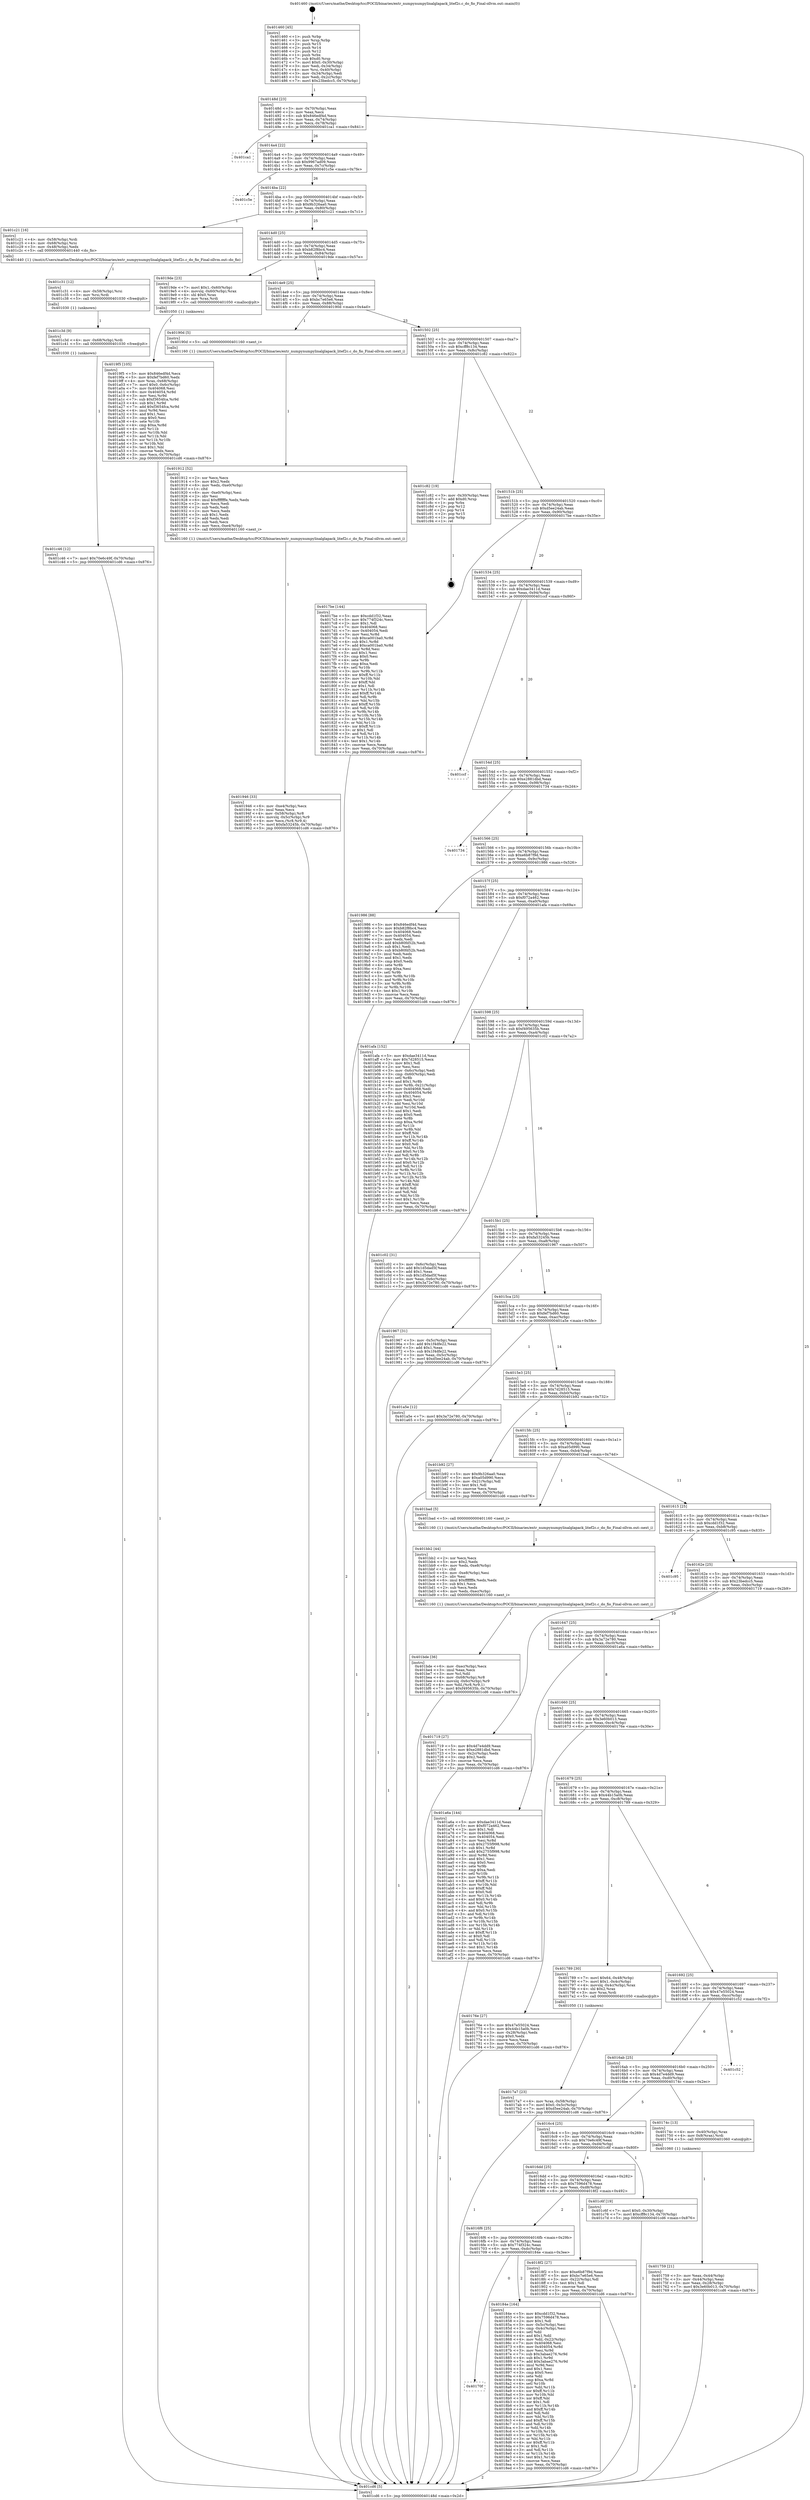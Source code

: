 digraph "0x401460" {
  label = "0x401460 (/mnt/c/Users/mathe/Desktop/tcc/POCII/binaries/extr_numpynumpylinalglapack_litef2c.c_do_fio_Final-ollvm.out::main(0))"
  labelloc = "t"
  node[shape=record]

  Entry [label="",width=0.3,height=0.3,shape=circle,fillcolor=black,style=filled]
  "0x40148d" [label="{
     0x40148d [23]\l
     | [instrs]\l
     &nbsp;&nbsp;0x40148d \<+3\>: mov -0x70(%rbp),%eax\l
     &nbsp;&nbsp;0x401490 \<+2\>: mov %eax,%ecx\l
     &nbsp;&nbsp;0x401492 \<+6\>: sub $0x846edf4d,%ecx\l
     &nbsp;&nbsp;0x401498 \<+3\>: mov %eax,-0x74(%rbp)\l
     &nbsp;&nbsp;0x40149b \<+3\>: mov %ecx,-0x78(%rbp)\l
     &nbsp;&nbsp;0x40149e \<+6\>: je 0000000000401ca1 \<main+0x841\>\l
  }"]
  "0x401ca1" [label="{
     0x401ca1\l
  }", style=dashed]
  "0x4014a4" [label="{
     0x4014a4 [22]\l
     | [instrs]\l
     &nbsp;&nbsp;0x4014a4 \<+5\>: jmp 00000000004014a9 \<main+0x49\>\l
     &nbsp;&nbsp;0x4014a9 \<+3\>: mov -0x74(%rbp),%eax\l
     &nbsp;&nbsp;0x4014ac \<+5\>: sub $0x9967ad09,%eax\l
     &nbsp;&nbsp;0x4014b1 \<+3\>: mov %eax,-0x7c(%rbp)\l
     &nbsp;&nbsp;0x4014b4 \<+6\>: je 0000000000401c5e \<main+0x7fe\>\l
  }"]
  Exit [label="",width=0.3,height=0.3,shape=circle,fillcolor=black,style=filled,peripheries=2]
  "0x401c5e" [label="{
     0x401c5e\l
  }", style=dashed]
  "0x4014ba" [label="{
     0x4014ba [22]\l
     | [instrs]\l
     &nbsp;&nbsp;0x4014ba \<+5\>: jmp 00000000004014bf \<main+0x5f\>\l
     &nbsp;&nbsp;0x4014bf \<+3\>: mov -0x74(%rbp),%eax\l
     &nbsp;&nbsp;0x4014c2 \<+5\>: sub $0x9b326aa0,%eax\l
     &nbsp;&nbsp;0x4014c7 \<+3\>: mov %eax,-0x80(%rbp)\l
     &nbsp;&nbsp;0x4014ca \<+6\>: je 0000000000401c21 \<main+0x7c1\>\l
  }"]
  "0x401c46" [label="{
     0x401c46 [12]\l
     | [instrs]\l
     &nbsp;&nbsp;0x401c46 \<+7\>: movl $0x70e6c49f,-0x70(%rbp)\l
     &nbsp;&nbsp;0x401c4d \<+5\>: jmp 0000000000401cd6 \<main+0x876\>\l
  }"]
  "0x401c21" [label="{
     0x401c21 [16]\l
     | [instrs]\l
     &nbsp;&nbsp;0x401c21 \<+4\>: mov -0x58(%rbp),%rdi\l
     &nbsp;&nbsp;0x401c25 \<+4\>: mov -0x68(%rbp),%rsi\l
     &nbsp;&nbsp;0x401c29 \<+3\>: mov -0x48(%rbp),%edx\l
     &nbsp;&nbsp;0x401c2c \<+5\>: call 0000000000401440 \<do_fio\>\l
     | [calls]\l
     &nbsp;&nbsp;0x401440 \{1\} (/mnt/c/Users/mathe/Desktop/tcc/POCII/binaries/extr_numpynumpylinalglapack_litef2c.c_do_fio_Final-ollvm.out::do_fio)\l
  }"]
  "0x4014d0" [label="{
     0x4014d0 [25]\l
     | [instrs]\l
     &nbsp;&nbsp;0x4014d0 \<+5\>: jmp 00000000004014d5 \<main+0x75\>\l
     &nbsp;&nbsp;0x4014d5 \<+3\>: mov -0x74(%rbp),%eax\l
     &nbsp;&nbsp;0x4014d8 \<+5\>: sub $0xb82f8bc4,%eax\l
     &nbsp;&nbsp;0x4014dd \<+6\>: mov %eax,-0x84(%rbp)\l
     &nbsp;&nbsp;0x4014e3 \<+6\>: je 00000000004019de \<main+0x57e\>\l
  }"]
  "0x401c3d" [label="{
     0x401c3d [9]\l
     | [instrs]\l
     &nbsp;&nbsp;0x401c3d \<+4\>: mov -0x68(%rbp),%rdi\l
     &nbsp;&nbsp;0x401c41 \<+5\>: call 0000000000401030 \<free@plt\>\l
     | [calls]\l
     &nbsp;&nbsp;0x401030 \{1\} (unknown)\l
  }"]
  "0x4019de" [label="{
     0x4019de [23]\l
     | [instrs]\l
     &nbsp;&nbsp;0x4019de \<+7\>: movl $0x1,-0x60(%rbp)\l
     &nbsp;&nbsp;0x4019e5 \<+4\>: movslq -0x60(%rbp),%rax\l
     &nbsp;&nbsp;0x4019e9 \<+4\>: shl $0x0,%rax\l
     &nbsp;&nbsp;0x4019ed \<+3\>: mov %rax,%rdi\l
     &nbsp;&nbsp;0x4019f0 \<+5\>: call 0000000000401050 \<malloc@plt\>\l
     | [calls]\l
     &nbsp;&nbsp;0x401050 \{1\} (unknown)\l
  }"]
  "0x4014e9" [label="{
     0x4014e9 [25]\l
     | [instrs]\l
     &nbsp;&nbsp;0x4014e9 \<+5\>: jmp 00000000004014ee \<main+0x8e\>\l
     &nbsp;&nbsp;0x4014ee \<+3\>: mov -0x74(%rbp),%eax\l
     &nbsp;&nbsp;0x4014f1 \<+5\>: sub $0xbc7e65e6,%eax\l
     &nbsp;&nbsp;0x4014f6 \<+6\>: mov %eax,-0x88(%rbp)\l
     &nbsp;&nbsp;0x4014fc \<+6\>: je 000000000040190d \<main+0x4ad\>\l
  }"]
  "0x401c31" [label="{
     0x401c31 [12]\l
     | [instrs]\l
     &nbsp;&nbsp;0x401c31 \<+4\>: mov -0x58(%rbp),%rsi\l
     &nbsp;&nbsp;0x401c35 \<+3\>: mov %rsi,%rdi\l
     &nbsp;&nbsp;0x401c38 \<+5\>: call 0000000000401030 \<free@plt\>\l
     | [calls]\l
     &nbsp;&nbsp;0x401030 \{1\} (unknown)\l
  }"]
  "0x40190d" [label="{
     0x40190d [5]\l
     | [instrs]\l
     &nbsp;&nbsp;0x40190d \<+5\>: call 0000000000401160 \<next_i\>\l
     | [calls]\l
     &nbsp;&nbsp;0x401160 \{1\} (/mnt/c/Users/mathe/Desktop/tcc/POCII/binaries/extr_numpynumpylinalglapack_litef2c.c_do_fio_Final-ollvm.out::next_i)\l
  }"]
  "0x401502" [label="{
     0x401502 [25]\l
     | [instrs]\l
     &nbsp;&nbsp;0x401502 \<+5\>: jmp 0000000000401507 \<main+0xa7\>\l
     &nbsp;&nbsp;0x401507 \<+3\>: mov -0x74(%rbp),%eax\l
     &nbsp;&nbsp;0x40150a \<+5\>: sub $0xcff8c134,%eax\l
     &nbsp;&nbsp;0x40150f \<+6\>: mov %eax,-0x8c(%rbp)\l
     &nbsp;&nbsp;0x401515 \<+6\>: je 0000000000401c82 \<main+0x822\>\l
  }"]
  "0x401bde" [label="{
     0x401bde [36]\l
     | [instrs]\l
     &nbsp;&nbsp;0x401bde \<+6\>: mov -0xec(%rbp),%ecx\l
     &nbsp;&nbsp;0x401be4 \<+3\>: imul %eax,%ecx\l
     &nbsp;&nbsp;0x401be7 \<+3\>: mov %cl,%dil\l
     &nbsp;&nbsp;0x401bea \<+4\>: mov -0x68(%rbp),%r8\l
     &nbsp;&nbsp;0x401bee \<+4\>: movslq -0x6c(%rbp),%r9\l
     &nbsp;&nbsp;0x401bf2 \<+4\>: mov %dil,(%r8,%r9,1)\l
     &nbsp;&nbsp;0x401bf6 \<+7\>: movl $0xf495635b,-0x70(%rbp)\l
     &nbsp;&nbsp;0x401bfd \<+5\>: jmp 0000000000401cd6 \<main+0x876\>\l
  }"]
  "0x401c82" [label="{
     0x401c82 [19]\l
     | [instrs]\l
     &nbsp;&nbsp;0x401c82 \<+3\>: mov -0x30(%rbp),%eax\l
     &nbsp;&nbsp;0x401c85 \<+7\>: add $0xd0,%rsp\l
     &nbsp;&nbsp;0x401c8c \<+1\>: pop %rbx\l
     &nbsp;&nbsp;0x401c8d \<+2\>: pop %r12\l
     &nbsp;&nbsp;0x401c8f \<+2\>: pop %r14\l
     &nbsp;&nbsp;0x401c91 \<+2\>: pop %r15\l
     &nbsp;&nbsp;0x401c93 \<+1\>: pop %rbp\l
     &nbsp;&nbsp;0x401c94 \<+1\>: ret\l
  }"]
  "0x40151b" [label="{
     0x40151b [25]\l
     | [instrs]\l
     &nbsp;&nbsp;0x40151b \<+5\>: jmp 0000000000401520 \<main+0xc0\>\l
     &nbsp;&nbsp;0x401520 \<+3\>: mov -0x74(%rbp),%eax\l
     &nbsp;&nbsp;0x401523 \<+5\>: sub $0xd5ee24ab,%eax\l
     &nbsp;&nbsp;0x401528 \<+6\>: mov %eax,-0x90(%rbp)\l
     &nbsp;&nbsp;0x40152e \<+6\>: je 00000000004017be \<main+0x35e\>\l
  }"]
  "0x401bb2" [label="{
     0x401bb2 [44]\l
     | [instrs]\l
     &nbsp;&nbsp;0x401bb2 \<+2\>: xor %ecx,%ecx\l
     &nbsp;&nbsp;0x401bb4 \<+5\>: mov $0x2,%edx\l
     &nbsp;&nbsp;0x401bb9 \<+6\>: mov %edx,-0xe8(%rbp)\l
     &nbsp;&nbsp;0x401bbf \<+1\>: cltd\l
     &nbsp;&nbsp;0x401bc0 \<+6\>: mov -0xe8(%rbp),%esi\l
     &nbsp;&nbsp;0x401bc6 \<+2\>: idiv %esi\l
     &nbsp;&nbsp;0x401bc8 \<+6\>: imul $0xfffffffe,%edx,%edx\l
     &nbsp;&nbsp;0x401bce \<+3\>: sub $0x1,%ecx\l
     &nbsp;&nbsp;0x401bd1 \<+2\>: sub %ecx,%edx\l
     &nbsp;&nbsp;0x401bd3 \<+6\>: mov %edx,-0xec(%rbp)\l
     &nbsp;&nbsp;0x401bd9 \<+5\>: call 0000000000401160 \<next_i\>\l
     | [calls]\l
     &nbsp;&nbsp;0x401160 \{1\} (/mnt/c/Users/mathe/Desktop/tcc/POCII/binaries/extr_numpynumpylinalglapack_litef2c.c_do_fio_Final-ollvm.out::next_i)\l
  }"]
  "0x4017be" [label="{
     0x4017be [144]\l
     | [instrs]\l
     &nbsp;&nbsp;0x4017be \<+5\>: mov $0xcdd1f32,%eax\l
     &nbsp;&nbsp;0x4017c3 \<+5\>: mov $0x774f324c,%ecx\l
     &nbsp;&nbsp;0x4017c8 \<+2\>: mov $0x1,%dl\l
     &nbsp;&nbsp;0x4017ca \<+7\>: mov 0x404068,%esi\l
     &nbsp;&nbsp;0x4017d1 \<+7\>: mov 0x404054,%edi\l
     &nbsp;&nbsp;0x4017d8 \<+3\>: mov %esi,%r8d\l
     &nbsp;&nbsp;0x4017db \<+7\>: sub $0xca001ba0,%r8d\l
     &nbsp;&nbsp;0x4017e2 \<+4\>: sub $0x1,%r8d\l
     &nbsp;&nbsp;0x4017e6 \<+7\>: add $0xca001ba0,%r8d\l
     &nbsp;&nbsp;0x4017ed \<+4\>: imul %r8d,%esi\l
     &nbsp;&nbsp;0x4017f1 \<+3\>: and $0x1,%esi\l
     &nbsp;&nbsp;0x4017f4 \<+3\>: cmp $0x0,%esi\l
     &nbsp;&nbsp;0x4017f7 \<+4\>: sete %r9b\l
     &nbsp;&nbsp;0x4017fb \<+3\>: cmp $0xa,%edi\l
     &nbsp;&nbsp;0x4017fe \<+4\>: setl %r10b\l
     &nbsp;&nbsp;0x401802 \<+3\>: mov %r9b,%r11b\l
     &nbsp;&nbsp;0x401805 \<+4\>: xor $0xff,%r11b\l
     &nbsp;&nbsp;0x401809 \<+3\>: mov %r10b,%bl\l
     &nbsp;&nbsp;0x40180c \<+3\>: xor $0xff,%bl\l
     &nbsp;&nbsp;0x40180f \<+3\>: xor $0x1,%dl\l
     &nbsp;&nbsp;0x401812 \<+3\>: mov %r11b,%r14b\l
     &nbsp;&nbsp;0x401815 \<+4\>: and $0xff,%r14b\l
     &nbsp;&nbsp;0x401819 \<+3\>: and %dl,%r9b\l
     &nbsp;&nbsp;0x40181c \<+3\>: mov %bl,%r15b\l
     &nbsp;&nbsp;0x40181f \<+4\>: and $0xff,%r15b\l
     &nbsp;&nbsp;0x401823 \<+3\>: and %dl,%r10b\l
     &nbsp;&nbsp;0x401826 \<+3\>: or %r9b,%r14b\l
     &nbsp;&nbsp;0x401829 \<+3\>: or %r10b,%r15b\l
     &nbsp;&nbsp;0x40182c \<+3\>: xor %r15b,%r14b\l
     &nbsp;&nbsp;0x40182f \<+3\>: or %bl,%r11b\l
     &nbsp;&nbsp;0x401832 \<+4\>: xor $0xff,%r11b\l
     &nbsp;&nbsp;0x401836 \<+3\>: or $0x1,%dl\l
     &nbsp;&nbsp;0x401839 \<+3\>: and %dl,%r11b\l
     &nbsp;&nbsp;0x40183c \<+3\>: or %r11b,%r14b\l
     &nbsp;&nbsp;0x40183f \<+4\>: test $0x1,%r14b\l
     &nbsp;&nbsp;0x401843 \<+3\>: cmovne %ecx,%eax\l
     &nbsp;&nbsp;0x401846 \<+3\>: mov %eax,-0x70(%rbp)\l
     &nbsp;&nbsp;0x401849 \<+5\>: jmp 0000000000401cd6 \<main+0x876\>\l
  }"]
  "0x401534" [label="{
     0x401534 [25]\l
     | [instrs]\l
     &nbsp;&nbsp;0x401534 \<+5\>: jmp 0000000000401539 \<main+0xd9\>\l
     &nbsp;&nbsp;0x401539 \<+3\>: mov -0x74(%rbp),%eax\l
     &nbsp;&nbsp;0x40153c \<+5\>: sub $0xdae3411d,%eax\l
     &nbsp;&nbsp;0x401541 \<+6\>: mov %eax,-0x94(%rbp)\l
     &nbsp;&nbsp;0x401547 \<+6\>: je 0000000000401ccf \<main+0x86f\>\l
  }"]
  "0x4019f5" [label="{
     0x4019f5 [105]\l
     | [instrs]\l
     &nbsp;&nbsp;0x4019f5 \<+5\>: mov $0x846edf4d,%ecx\l
     &nbsp;&nbsp;0x4019fa \<+5\>: mov $0xfef7bd60,%edx\l
     &nbsp;&nbsp;0x4019ff \<+4\>: mov %rax,-0x68(%rbp)\l
     &nbsp;&nbsp;0x401a03 \<+7\>: movl $0x0,-0x6c(%rbp)\l
     &nbsp;&nbsp;0x401a0a \<+7\>: mov 0x404068,%esi\l
     &nbsp;&nbsp;0x401a11 \<+8\>: mov 0x404054,%r8d\l
     &nbsp;&nbsp;0x401a19 \<+3\>: mov %esi,%r9d\l
     &nbsp;&nbsp;0x401a1c \<+7\>: sub $0xf3654fca,%r9d\l
     &nbsp;&nbsp;0x401a23 \<+4\>: sub $0x1,%r9d\l
     &nbsp;&nbsp;0x401a27 \<+7\>: add $0xf3654fca,%r9d\l
     &nbsp;&nbsp;0x401a2e \<+4\>: imul %r9d,%esi\l
     &nbsp;&nbsp;0x401a32 \<+3\>: and $0x1,%esi\l
     &nbsp;&nbsp;0x401a35 \<+3\>: cmp $0x0,%esi\l
     &nbsp;&nbsp;0x401a38 \<+4\>: sete %r10b\l
     &nbsp;&nbsp;0x401a3c \<+4\>: cmp $0xa,%r8d\l
     &nbsp;&nbsp;0x401a40 \<+4\>: setl %r11b\l
     &nbsp;&nbsp;0x401a44 \<+3\>: mov %r10b,%bl\l
     &nbsp;&nbsp;0x401a47 \<+3\>: and %r11b,%bl\l
     &nbsp;&nbsp;0x401a4a \<+3\>: xor %r11b,%r10b\l
     &nbsp;&nbsp;0x401a4d \<+3\>: or %r10b,%bl\l
     &nbsp;&nbsp;0x401a50 \<+3\>: test $0x1,%bl\l
     &nbsp;&nbsp;0x401a53 \<+3\>: cmovne %edx,%ecx\l
     &nbsp;&nbsp;0x401a56 \<+3\>: mov %ecx,-0x70(%rbp)\l
     &nbsp;&nbsp;0x401a59 \<+5\>: jmp 0000000000401cd6 \<main+0x876\>\l
  }"]
  "0x401ccf" [label="{
     0x401ccf\l
  }", style=dashed]
  "0x40154d" [label="{
     0x40154d [25]\l
     | [instrs]\l
     &nbsp;&nbsp;0x40154d \<+5\>: jmp 0000000000401552 \<main+0xf2\>\l
     &nbsp;&nbsp;0x401552 \<+3\>: mov -0x74(%rbp),%eax\l
     &nbsp;&nbsp;0x401555 \<+5\>: sub $0xe2881dbd,%eax\l
     &nbsp;&nbsp;0x40155a \<+6\>: mov %eax,-0x98(%rbp)\l
     &nbsp;&nbsp;0x401560 \<+6\>: je 0000000000401734 \<main+0x2d4\>\l
  }"]
  "0x401946" [label="{
     0x401946 [33]\l
     | [instrs]\l
     &nbsp;&nbsp;0x401946 \<+6\>: mov -0xe4(%rbp),%ecx\l
     &nbsp;&nbsp;0x40194c \<+3\>: imul %eax,%ecx\l
     &nbsp;&nbsp;0x40194f \<+4\>: mov -0x58(%rbp),%r8\l
     &nbsp;&nbsp;0x401953 \<+4\>: movslq -0x5c(%rbp),%r9\l
     &nbsp;&nbsp;0x401957 \<+4\>: mov %ecx,(%r8,%r9,4)\l
     &nbsp;&nbsp;0x40195b \<+7\>: movl $0xfa53245b,-0x70(%rbp)\l
     &nbsp;&nbsp;0x401962 \<+5\>: jmp 0000000000401cd6 \<main+0x876\>\l
  }"]
  "0x401734" [label="{
     0x401734\l
  }", style=dashed]
  "0x401566" [label="{
     0x401566 [25]\l
     | [instrs]\l
     &nbsp;&nbsp;0x401566 \<+5\>: jmp 000000000040156b \<main+0x10b\>\l
     &nbsp;&nbsp;0x40156b \<+3\>: mov -0x74(%rbp),%eax\l
     &nbsp;&nbsp;0x40156e \<+5\>: sub $0xe6b87f9d,%eax\l
     &nbsp;&nbsp;0x401573 \<+6\>: mov %eax,-0x9c(%rbp)\l
     &nbsp;&nbsp;0x401579 \<+6\>: je 0000000000401986 \<main+0x526\>\l
  }"]
  "0x401912" [label="{
     0x401912 [52]\l
     | [instrs]\l
     &nbsp;&nbsp;0x401912 \<+2\>: xor %ecx,%ecx\l
     &nbsp;&nbsp;0x401914 \<+5\>: mov $0x2,%edx\l
     &nbsp;&nbsp;0x401919 \<+6\>: mov %edx,-0xe0(%rbp)\l
     &nbsp;&nbsp;0x40191f \<+1\>: cltd\l
     &nbsp;&nbsp;0x401920 \<+6\>: mov -0xe0(%rbp),%esi\l
     &nbsp;&nbsp;0x401926 \<+2\>: idiv %esi\l
     &nbsp;&nbsp;0x401928 \<+6\>: imul $0xfffffffe,%edx,%edx\l
     &nbsp;&nbsp;0x40192e \<+2\>: mov %ecx,%edi\l
     &nbsp;&nbsp;0x401930 \<+2\>: sub %edx,%edi\l
     &nbsp;&nbsp;0x401932 \<+2\>: mov %ecx,%edx\l
     &nbsp;&nbsp;0x401934 \<+3\>: sub $0x1,%edx\l
     &nbsp;&nbsp;0x401937 \<+2\>: add %edx,%edi\l
     &nbsp;&nbsp;0x401939 \<+2\>: sub %edi,%ecx\l
     &nbsp;&nbsp;0x40193b \<+6\>: mov %ecx,-0xe4(%rbp)\l
     &nbsp;&nbsp;0x401941 \<+5\>: call 0000000000401160 \<next_i\>\l
     | [calls]\l
     &nbsp;&nbsp;0x401160 \{1\} (/mnt/c/Users/mathe/Desktop/tcc/POCII/binaries/extr_numpynumpylinalglapack_litef2c.c_do_fio_Final-ollvm.out::next_i)\l
  }"]
  "0x401986" [label="{
     0x401986 [88]\l
     | [instrs]\l
     &nbsp;&nbsp;0x401986 \<+5\>: mov $0x846edf4d,%eax\l
     &nbsp;&nbsp;0x40198b \<+5\>: mov $0xb82f8bc4,%ecx\l
     &nbsp;&nbsp;0x401990 \<+7\>: mov 0x404068,%edx\l
     &nbsp;&nbsp;0x401997 \<+7\>: mov 0x404054,%esi\l
     &nbsp;&nbsp;0x40199e \<+2\>: mov %edx,%edi\l
     &nbsp;&nbsp;0x4019a0 \<+6\>: add $0xb80fd52b,%edi\l
     &nbsp;&nbsp;0x4019a6 \<+3\>: sub $0x1,%edi\l
     &nbsp;&nbsp;0x4019a9 \<+6\>: sub $0xb80fd52b,%edi\l
     &nbsp;&nbsp;0x4019af \<+3\>: imul %edi,%edx\l
     &nbsp;&nbsp;0x4019b2 \<+3\>: and $0x1,%edx\l
     &nbsp;&nbsp;0x4019b5 \<+3\>: cmp $0x0,%edx\l
     &nbsp;&nbsp;0x4019b8 \<+4\>: sete %r8b\l
     &nbsp;&nbsp;0x4019bc \<+3\>: cmp $0xa,%esi\l
     &nbsp;&nbsp;0x4019bf \<+4\>: setl %r9b\l
     &nbsp;&nbsp;0x4019c3 \<+3\>: mov %r8b,%r10b\l
     &nbsp;&nbsp;0x4019c6 \<+3\>: and %r9b,%r10b\l
     &nbsp;&nbsp;0x4019c9 \<+3\>: xor %r9b,%r8b\l
     &nbsp;&nbsp;0x4019cc \<+3\>: or %r8b,%r10b\l
     &nbsp;&nbsp;0x4019cf \<+4\>: test $0x1,%r10b\l
     &nbsp;&nbsp;0x4019d3 \<+3\>: cmovne %ecx,%eax\l
     &nbsp;&nbsp;0x4019d6 \<+3\>: mov %eax,-0x70(%rbp)\l
     &nbsp;&nbsp;0x4019d9 \<+5\>: jmp 0000000000401cd6 \<main+0x876\>\l
  }"]
  "0x40157f" [label="{
     0x40157f [25]\l
     | [instrs]\l
     &nbsp;&nbsp;0x40157f \<+5\>: jmp 0000000000401584 \<main+0x124\>\l
     &nbsp;&nbsp;0x401584 \<+3\>: mov -0x74(%rbp),%eax\l
     &nbsp;&nbsp;0x401587 \<+5\>: sub $0xf072a462,%eax\l
     &nbsp;&nbsp;0x40158c \<+6\>: mov %eax,-0xa0(%rbp)\l
     &nbsp;&nbsp;0x401592 \<+6\>: je 0000000000401afa \<main+0x69a\>\l
  }"]
  "0x40170f" [label="{
     0x40170f\l
  }", style=dashed]
  "0x401afa" [label="{
     0x401afa [152]\l
     | [instrs]\l
     &nbsp;&nbsp;0x401afa \<+5\>: mov $0xdae3411d,%eax\l
     &nbsp;&nbsp;0x401aff \<+5\>: mov $0x7d28515,%ecx\l
     &nbsp;&nbsp;0x401b04 \<+2\>: mov $0x1,%dl\l
     &nbsp;&nbsp;0x401b06 \<+2\>: xor %esi,%esi\l
     &nbsp;&nbsp;0x401b08 \<+3\>: mov -0x6c(%rbp),%edi\l
     &nbsp;&nbsp;0x401b0b \<+3\>: cmp -0x60(%rbp),%edi\l
     &nbsp;&nbsp;0x401b0e \<+4\>: setl %r8b\l
     &nbsp;&nbsp;0x401b12 \<+4\>: and $0x1,%r8b\l
     &nbsp;&nbsp;0x401b16 \<+4\>: mov %r8b,-0x21(%rbp)\l
     &nbsp;&nbsp;0x401b1a \<+7\>: mov 0x404068,%edi\l
     &nbsp;&nbsp;0x401b21 \<+8\>: mov 0x404054,%r9d\l
     &nbsp;&nbsp;0x401b29 \<+3\>: sub $0x1,%esi\l
     &nbsp;&nbsp;0x401b2c \<+3\>: mov %edi,%r10d\l
     &nbsp;&nbsp;0x401b2f \<+3\>: add %esi,%r10d\l
     &nbsp;&nbsp;0x401b32 \<+4\>: imul %r10d,%edi\l
     &nbsp;&nbsp;0x401b36 \<+3\>: and $0x1,%edi\l
     &nbsp;&nbsp;0x401b39 \<+3\>: cmp $0x0,%edi\l
     &nbsp;&nbsp;0x401b3c \<+4\>: sete %r8b\l
     &nbsp;&nbsp;0x401b40 \<+4\>: cmp $0xa,%r9d\l
     &nbsp;&nbsp;0x401b44 \<+4\>: setl %r11b\l
     &nbsp;&nbsp;0x401b48 \<+3\>: mov %r8b,%bl\l
     &nbsp;&nbsp;0x401b4b \<+3\>: xor $0xff,%bl\l
     &nbsp;&nbsp;0x401b4e \<+3\>: mov %r11b,%r14b\l
     &nbsp;&nbsp;0x401b51 \<+4\>: xor $0xff,%r14b\l
     &nbsp;&nbsp;0x401b55 \<+3\>: xor $0x0,%dl\l
     &nbsp;&nbsp;0x401b58 \<+3\>: mov %bl,%r15b\l
     &nbsp;&nbsp;0x401b5b \<+4\>: and $0x0,%r15b\l
     &nbsp;&nbsp;0x401b5f \<+3\>: and %dl,%r8b\l
     &nbsp;&nbsp;0x401b62 \<+3\>: mov %r14b,%r12b\l
     &nbsp;&nbsp;0x401b65 \<+4\>: and $0x0,%r12b\l
     &nbsp;&nbsp;0x401b69 \<+3\>: and %dl,%r11b\l
     &nbsp;&nbsp;0x401b6c \<+3\>: or %r8b,%r15b\l
     &nbsp;&nbsp;0x401b6f \<+3\>: or %r11b,%r12b\l
     &nbsp;&nbsp;0x401b72 \<+3\>: xor %r12b,%r15b\l
     &nbsp;&nbsp;0x401b75 \<+3\>: or %r14b,%bl\l
     &nbsp;&nbsp;0x401b78 \<+3\>: xor $0xff,%bl\l
     &nbsp;&nbsp;0x401b7b \<+3\>: or $0x0,%dl\l
     &nbsp;&nbsp;0x401b7e \<+2\>: and %dl,%bl\l
     &nbsp;&nbsp;0x401b80 \<+3\>: or %bl,%r15b\l
     &nbsp;&nbsp;0x401b83 \<+4\>: test $0x1,%r15b\l
     &nbsp;&nbsp;0x401b87 \<+3\>: cmovne %ecx,%eax\l
     &nbsp;&nbsp;0x401b8a \<+3\>: mov %eax,-0x70(%rbp)\l
     &nbsp;&nbsp;0x401b8d \<+5\>: jmp 0000000000401cd6 \<main+0x876\>\l
  }"]
  "0x401598" [label="{
     0x401598 [25]\l
     | [instrs]\l
     &nbsp;&nbsp;0x401598 \<+5\>: jmp 000000000040159d \<main+0x13d\>\l
     &nbsp;&nbsp;0x40159d \<+3\>: mov -0x74(%rbp),%eax\l
     &nbsp;&nbsp;0x4015a0 \<+5\>: sub $0xf495635b,%eax\l
     &nbsp;&nbsp;0x4015a5 \<+6\>: mov %eax,-0xa4(%rbp)\l
     &nbsp;&nbsp;0x4015ab \<+6\>: je 0000000000401c02 \<main+0x7a2\>\l
  }"]
  "0x40184e" [label="{
     0x40184e [164]\l
     | [instrs]\l
     &nbsp;&nbsp;0x40184e \<+5\>: mov $0xcdd1f32,%eax\l
     &nbsp;&nbsp;0x401853 \<+5\>: mov $0x7596d478,%ecx\l
     &nbsp;&nbsp;0x401858 \<+2\>: mov $0x1,%dl\l
     &nbsp;&nbsp;0x40185a \<+3\>: mov -0x5c(%rbp),%esi\l
     &nbsp;&nbsp;0x40185d \<+3\>: cmp -0x4c(%rbp),%esi\l
     &nbsp;&nbsp;0x401860 \<+4\>: setl %dil\l
     &nbsp;&nbsp;0x401864 \<+4\>: and $0x1,%dil\l
     &nbsp;&nbsp;0x401868 \<+4\>: mov %dil,-0x22(%rbp)\l
     &nbsp;&nbsp;0x40186c \<+7\>: mov 0x404068,%esi\l
     &nbsp;&nbsp;0x401873 \<+8\>: mov 0x404054,%r8d\l
     &nbsp;&nbsp;0x40187b \<+3\>: mov %esi,%r9d\l
     &nbsp;&nbsp;0x40187e \<+7\>: sub $0x3abae276,%r9d\l
     &nbsp;&nbsp;0x401885 \<+4\>: sub $0x1,%r9d\l
     &nbsp;&nbsp;0x401889 \<+7\>: add $0x3abae276,%r9d\l
     &nbsp;&nbsp;0x401890 \<+4\>: imul %r9d,%esi\l
     &nbsp;&nbsp;0x401894 \<+3\>: and $0x1,%esi\l
     &nbsp;&nbsp;0x401897 \<+3\>: cmp $0x0,%esi\l
     &nbsp;&nbsp;0x40189a \<+4\>: sete %dil\l
     &nbsp;&nbsp;0x40189e \<+4\>: cmp $0xa,%r8d\l
     &nbsp;&nbsp;0x4018a2 \<+4\>: setl %r10b\l
     &nbsp;&nbsp;0x4018a6 \<+3\>: mov %dil,%r11b\l
     &nbsp;&nbsp;0x4018a9 \<+4\>: xor $0xff,%r11b\l
     &nbsp;&nbsp;0x4018ad \<+3\>: mov %r10b,%bl\l
     &nbsp;&nbsp;0x4018b0 \<+3\>: xor $0xff,%bl\l
     &nbsp;&nbsp;0x4018b3 \<+3\>: xor $0x1,%dl\l
     &nbsp;&nbsp;0x4018b6 \<+3\>: mov %r11b,%r14b\l
     &nbsp;&nbsp;0x4018b9 \<+4\>: and $0xff,%r14b\l
     &nbsp;&nbsp;0x4018bd \<+3\>: and %dl,%dil\l
     &nbsp;&nbsp;0x4018c0 \<+3\>: mov %bl,%r15b\l
     &nbsp;&nbsp;0x4018c3 \<+4\>: and $0xff,%r15b\l
     &nbsp;&nbsp;0x4018c7 \<+3\>: and %dl,%r10b\l
     &nbsp;&nbsp;0x4018ca \<+3\>: or %dil,%r14b\l
     &nbsp;&nbsp;0x4018cd \<+3\>: or %r10b,%r15b\l
     &nbsp;&nbsp;0x4018d0 \<+3\>: xor %r15b,%r14b\l
     &nbsp;&nbsp;0x4018d3 \<+3\>: or %bl,%r11b\l
     &nbsp;&nbsp;0x4018d6 \<+4\>: xor $0xff,%r11b\l
     &nbsp;&nbsp;0x4018da \<+3\>: or $0x1,%dl\l
     &nbsp;&nbsp;0x4018dd \<+3\>: and %dl,%r11b\l
     &nbsp;&nbsp;0x4018e0 \<+3\>: or %r11b,%r14b\l
     &nbsp;&nbsp;0x4018e3 \<+4\>: test $0x1,%r14b\l
     &nbsp;&nbsp;0x4018e7 \<+3\>: cmovne %ecx,%eax\l
     &nbsp;&nbsp;0x4018ea \<+3\>: mov %eax,-0x70(%rbp)\l
     &nbsp;&nbsp;0x4018ed \<+5\>: jmp 0000000000401cd6 \<main+0x876\>\l
  }"]
  "0x401c02" [label="{
     0x401c02 [31]\l
     | [instrs]\l
     &nbsp;&nbsp;0x401c02 \<+3\>: mov -0x6c(%rbp),%eax\l
     &nbsp;&nbsp;0x401c05 \<+5\>: add $0x1d5dad5f,%eax\l
     &nbsp;&nbsp;0x401c0a \<+3\>: add $0x1,%eax\l
     &nbsp;&nbsp;0x401c0d \<+5\>: sub $0x1d5dad5f,%eax\l
     &nbsp;&nbsp;0x401c12 \<+3\>: mov %eax,-0x6c(%rbp)\l
     &nbsp;&nbsp;0x401c15 \<+7\>: movl $0x3a72e780,-0x70(%rbp)\l
     &nbsp;&nbsp;0x401c1c \<+5\>: jmp 0000000000401cd6 \<main+0x876\>\l
  }"]
  "0x4015b1" [label="{
     0x4015b1 [25]\l
     | [instrs]\l
     &nbsp;&nbsp;0x4015b1 \<+5\>: jmp 00000000004015b6 \<main+0x156\>\l
     &nbsp;&nbsp;0x4015b6 \<+3\>: mov -0x74(%rbp),%eax\l
     &nbsp;&nbsp;0x4015b9 \<+5\>: sub $0xfa53245b,%eax\l
     &nbsp;&nbsp;0x4015be \<+6\>: mov %eax,-0xa8(%rbp)\l
     &nbsp;&nbsp;0x4015c4 \<+6\>: je 0000000000401967 \<main+0x507\>\l
  }"]
  "0x4016f6" [label="{
     0x4016f6 [25]\l
     | [instrs]\l
     &nbsp;&nbsp;0x4016f6 \<+5\>: jmp 00000000004016fb \<main+0x29b\>\l
     &nbsp;&nbsp;0x4016fb \<+3\>: mov -0x74(%rbp),%eax\l
     &nbsp;&nbsp;0x4016fe \<+5\>: sub $0x774f324c,%eax\l
     &nbsp;&nbsp;0x401703 \<+6\>: mov %eax,-0xdc(%rbp)\l
     &nbsp;&nbsp;0x401709 \<+6\>: je 000000000040184e \<main+0x3ee\>\l
  }"]
  "0x401967" [label="{
     0x401967 [31]\l
     | [instrs]\l
     &nbsp;&nbsp;0x401967 \<+3\>: mov -0x5c(%rbp),%eax\l
     &nbsp;&nbsp;0x40196a \<+5\>: add $0x1f4dfe22,%eax\l
     &nbsp;&nbsp;0x40196f \<+3\>: add $0x1,%eax\l
     &nbsp;&nbsp;0x401972 \<+5\>: sub $0x1f4dfe22,%eax\l
     &nbsp;&nbsp;0x401977 \<+3\>: mov %eax,-0x5c(%rbp)\l
     &nbsp;&nbsp;0x40197a \<+7\>: movl $0xd5ee24ab,-0x70(%rbp)\l
     &nbsp;&nbsp;0x401981 \<+5\>: jmp 0000000000401cd6 \<main+0x876\>\l
  }"]
  "0x4015ca" [label="{
     0x4015ca [25]\l
     | [instrs]\l
     &nbsp;&nbsp;0x4015ca \<+5\>: jmp 00000000004015cf \<main+0x16f\>\l
     &nbsp;&nbsp;0x4015cf \<+3\>: mov -0x74(%rbp),%eax\l
     &nbsp;&nbsp;0x4015d2 \<+5\>: sub $0xfef7bd60,%eax\l
     &nbsp;&nbsp;0x4015d7 \<+6\>: mov %eax,-0xac(%rbp)\l
     &nbsp;&nbsp;0x4015dd \<+6\>: je 0000000000401a5e \<main+0x5fe\>\l
  }"]
  "0x4018f2" [label="{
     0x4018f2 [27]\l
     | [instrs]\l
     &nbsp;&nbsp;0x4018f2 \<+5\>: mov $0xe6b87f9d,%eax\l
     &nbsp;&nbsp;0x4018f7 \<+5\>: mov $0xbc7e65e6,%ecx\l
     &nbsp;&nbsp;0x4018fc \<+3\>: mov -0x22(%rbp),%dl\l
     &nbsp;&nbsp;0x4018ff \<+3\>: test $0x1,%dl\l
     &nbsp;&nbsp;0x401902 \<+3\>: cmovne %ecx,%eax\l
     &nbsp;&nbsp;0x401905 \<+3\>: mov %eax,-0x70(%rbp)\l
     &nbsp;&nbsp;0x401908 \<+5\>: jmp 0000000000401cd6 \<main+0x876\>\l
  }"]
  "0x401a5e" [label="{
     0x401a5e [12]\l
     | [instrs]\l
     &nbsp;&nbsp;0x401a5e \<+7\>: movl $0x3a72e780,-0x70(%rbp)\l
     &nbsp;&nbsp;0x401a65 \<+5\>: jmp 0000000000401cd6 \<main+0x876\>\l
  }"]
  "0x4015e3" [label="{
     0x4015e3 [25]\l
     | [instrs]\l
     &nbsp;&nbsp;0x4015e3 \<+5\>: jmp 00000000004015e8 \<main+0x188\>\l
     &nbsp;&nbsp;0x4015e8 \<+3\>: mov -0x74(%rbp),%eax\l
     &nbsp;&nbsp;0x4015eb \<+5\>: sub $0x7d28515,%eax\l
     &nbsp;&nbsp;0x4015f0 \<+6\>: mov %eax,-0xb0(%rbp)\l
     &nbsp;&nbsp;0x4015f6 \<+6\>: je 0000000000401b92 \<main+0x732\>\l
  }"]
  "0x4016dd" [label="{
     0x4016dd [25]\l
     | [instrs]\l
     &nbsp;&nbsp;0x4016dd \<+5\>: jmp 00000000004016e2 \<main+0x282\>\l
     &nbsp;&nbsp;0x4016e2 \<+3\>: mov -0x74(%rbp),%eax\l
     &nbsp;&nbsp;0x4016e5 \<+5\>: sub $0x7596d478,%eax\l
     &nbsp;&nbsp;0x4016ea \<+6\>: mov %eax,-0xd8(%rbp)\l
     &nbsp;&nbsp;0x4016f0 \<+6\>: je 00000000004018f2 \<main+0x492\>\l
  }"]
  "0x401b92" [label="{
     0x401b92 [27]\l
     | [instrs]\l
     &nbsp;&nbsp;0x401b92 \<+5\>: mov $0x9b326aa0,%eax\l
     &nbsp;&nbsp;0x401b97 \<+5\>: mov $0xa05d990,%ecx\l
     &nbsp;&nbsp;0x401b9c \<+3\>: mov -0x21(%rbp),%dl\l
     &nbsp;&nbsp;0x401b9f \<+3\>: test $0x1,%dl\l
     &nbsp;&nbsp;0x401ba2 \<+3\>: cmovne %ecx,%eax\l
     &nbsp;&nbsp;0x401ba5 \<+3\>: mov %eax,-0x70(%rbp)\l
     &nbsp;&nbsp;0x401ba8 \<+5\>: jmp 0000000000401cd6 \<main+0x876\>\l
  }"]
  "0x4015fc" [label="{
     0x4015fc [25]\l
     | [instrs]\l
     &nbsp;&nbsp;0x4015fc \<+5\>: jmp 0000000000401601 \<main+0x1a1\>\l
     &nbsp;&nbsp;0x401601 \<+3\>: mov -0x74(%rbp),%eax\l
     &nbsp;&nbsp;0x401604 \<+5\>: sub $0xa05d990,%eax\l
     &nbsp;&nbsp;0x401609 \<+6\>: mov %eax,-0xb4(%rbp)\l
     &nbsp;&nbsp;0x40160f \<+6\>: je 0000000000401bad \<main+0x74d\>\l
  }"]
  "0x401c6f" [label="{
     0x401c6f [19]\l
     | [instrs]\l
     &nbsp;&nbsp;0x401c6f \<+7\>: movl $0x0,-0x30(%rbp)\l
     &nbsp;&nbsp;0x401c76 \<+7\>: movl $0xcff8c134,-0x70(%rbp)\l
     &nbsp;&nbsp;0x401c7d \<+5\>: jmp 0000000000401cd6 \<main+0x876\>\l
  }"]
  "0x401bad" [label="{
     0x401bad [5]\l
     | [instrs]\l
     &nbsp;&nbsp;0x401bad \<+5\>: call 0000000000401160 \<next_i\>\l
     | [calls]\l
     &nbsp;&nbsp;0x401160 \{1\} (/mnt/c/Users/mathe/Desktop/tcc/POCII/binaries/extr_numpynumpylinalglapack_litef2c.c_do_fio_Final-ollvm.out::next_i)\l
  }"]
  "0x401615" [label="{
     0x401615 [25]\l
     | [instrs]\l
     &nbsp;&nbsp;0x401615 \<+5\>: jmp 000000000040161a \<main+0x1ba\>\l
     &nbsp;&nbsp;0x40161a \<+3\>: mov -0x74(%rbp),%eax\l
     &nbsp;&nbsp;0x40161d \<+5\>: sub $0xcdd1f32,%eax\l
     &nbsp;&nbsp;0x401622 \<+6\>: mov %eax,-0xb8(%rbp)\l
     &nbsp;&nbsp;0x401628 \<+6\>: je 0000000000401c95 \<main+0x835\>\l
  }"]
  "0x4017a7" [label="{
     0x4017a7 [23]\l
     | [instrs]\l
     &nbsp;&nbsp;0x4017a7 \<+4\>: mov %rax,-0x58(%rbp)\l
     &nbsp;&nbsp;0x4017ab \<+7\>: movl $0x0,-0x5c(%rbp)\l
     &nbsp;&nbsp;0x4017b2 \<+7\>: movl $0xd5ee24ab,-0x70(%rbp)\l
     &nbsp;&nbsp;0x4017b9 \<+5\>: jmp 0000000000401cd6 \<main+0x876\>\l
  }"]
  "0x401c95" [label="{
     0x401c95\l
  }", style=dashed]
  "0x40162e" [label="{
     0x40162e [25]\l
     | [instrs]\l
     &nbsp;&nbsp;0x40162e \<+5\>: jmp 0000000000401633 \<main+0x1d3\>\l
     &nbsp;&nbsp;0x401633 \<+3\>: mov -0x74(%rbp),%eax\l
     &nbsp;&nbsp;0x401636 \<+5\>: sub $0x23bedcc5,%eax\l
     &nbsp;&nbsp;0x40163b \<+6\>: mov %eax,-0xbc(%rbp)\l
     &nbsp;&nbsp;0x401641 \<+6\>: je 0000000000401719 \<main+0x2b9\>\l
  }"]
  "0x401759" [label="{
     0x401759 [21]\l
     | [instrs]\l
     &nbsp;&nbsp;0x401759 \<+3\>: mov %eax,-0x44(%rbp)\l
     &nbsp;&nbsp;0x40175c \<+3\>: mov -0x44(%rbp),%eax\l
     &nbsp;&nbsp;0x40175f \<+3\>: mov %eax,-0x28(%rbp)\l
     &nbsp;&nbsp;0x401762 \<+7\>: movl $0x3e60b013,-0x70(%rbp)\l
     &nbsp;&nbsp;0x401769 \<+5\>: jmp 0000000000401cd6 \<main+0x876\>\l
  }"]
  "0x401719" [label="{
     0x401719 [27]\l
     | [instrs]\l
     &nbsp;&nbsp;0x401719 \<+5\>: mov $0x4d7e4dd9,%eax\l
     &nbsp;&nbsp;0x40171e \<+5\>: mov $0xe2881dbd,%ecx\l
     &nbsp;&nbsp;0x401723 \<+3\>: mov -0x2c(%rbp),%edx\l
     &nbsp;&nbsp;0x401726 \<+3\>: cmp $0x2,%edx\l
     &nbsp;&nbsp;0x401729 \<+3\>: cmovne %ecx,%eax\l
     &nbsp;&nbsp;0x40172c \<+3\>: mov %eax,-0x70(%rbp)\l
     &nbsp;&nbsp;0x40172f \<+5\>: jmp 0000000000401cd6 \<main+0x876\>\l
  }"]
  "0x401647" [label="{
     0x401647 [25]\l
     | [instrs]\l
     &nbsp;&nbsp;0x401647 \<+5\>: jmp 000000000040164c \<main+0x1ec\>\l
     &nbsp;&nbsp;0x40164c \<+3\>: mov -0x74(%rbp),%eax\l
     &nbsp;&nbsp;0x40164f \<+5\>: sub $0x3a72e780,%eax\l
     &nbsp;&nbsp;0x401654 \<+6\>: mov %eax,-0xc0(%rbp)\l
     &nbsp;&nbsp;0x40165a \<+6\>: je 0000000000401a6a \<main+0x60a\>\l
  }"]
  "0x401cd6" [label="{
     0x401cd6 [5]\l
     | [instrs]\l
     &nbsp;&nbsp;0x401cd6 \<+5\>: jmp 000000000040148d \<main+0x2d\>\l
  }"]
  "0x401460" [label="{
     0x401460 [45]\l
     | [instrs]\l
     &nbsp;&nbsp;0x401460 \<+1\>: push %rbp\l
     &nbsp;&nbsp;0x401461 \<+3\>: mov %rsp,%rbp\l
     &nbsp;&nbsp;0x401464 \<+2\>: push %r15\l
     &nbsp;&nbsp;0x401466 \<+2\>: push %r14\l
     &nbsp;&nbsp;0x401468 \<+2\>: push %r12\l
     &nbsp;&nbsp;0x40146a \<+1\>: push %rbx\l
     &nbsp;&nbsp;0x40146b \<+7\>: sub $0xd0,%rsp\l
     &nbsp;&nbsp;0x401472 \<+7\>: movl $0x0,-0x30(%rbp)\l
     &nbsp;&nbsp;0x401479 \<+3\>: mov %edi,-0x34(%rbp)\l
     &nbsp;&nbsp;0x40147c \<+4\>: mov %rsi,-0x40(%rbp)\l
     &nbsp;&nbsp;0x401480 \<+3\>: mov -0x34(%rbp),%edi\l
     &nbsp;&nbsp;0x401483 \<+3\>: mov %edi,-0x2c(%rbp)\l
     &nbsp;&nbsp;0x401486 \<+7\>: movl $0x23bedcc5,-0x70(%rbp)\l
  }"]
  "0x4016c4" [label="{
     0x4016c4 [25]\l
     | [instrs]\l
     &nbsp;&nbsp;0x4016c4 \<+5\>: jmp 00000000004016c9 \<main+0x269\>\l
     &nbsp;&nbsp;0x4016c9 \<+3\>: mov -0x74(%rbp),%eax\l
     &nbsp;&nbsp;0x4016cc \<+5\>: sub $0x70e6c49f,%eax\l
     &nbsp;&nbsp;0x4016d1 \<+6\>: mov %eax,-0xd4(%rbp)\l
     &nbsp;&nbsp;0x4016d7 \<+6\>: je 0000000000401c6f \<main+0x80f\>\l
  }"]
  "0x401a6a" [label="{
     0x401a6a [144]\l
     | [instrs]\l
     &nbsp;&nbsp;0x401a6a \<+5\>: mov $0xdae3411d,%eax\l
     &nbsp;&nbsp;0x401a6f \<+5\>: mov $0xf072a462,%ecx\l
     &nbsp;&nbsp;0x401a74 \<+2\>: mov $0x1,%dl\l
     &nbsp;&nbsp;0x401a76 \<+7\>: mov 0x404068,%esi\l
     &nbsp;&nbsp;0x401a7d \<+7\>: mov 0x404054,%edi\l
     &nbsp;&nbsp;0x401a84 \<+3\>: mov %esi,%r8d\l
     &nbsp;&nbsp;0x401a87 \<+7\>: sub $0x2755f998,%r8d\l
     &nbsp;&nbsp;0x401a8e \<+4\>: sub $0x1,%r8d\l
     &nbsp;&nbsp;0x401a92 \<+7\>: add $0x2755f998,%r8d\l
     &nbsp;&nbsp;0x401a99 \<+4\>: imul %r8d,%esi\l
     &nbsp;&nbsp;0x401a9d \<+3\>: and $0x1,%esi\l
     &nbsp;&nbsp;0x401aa0 \<+3\>: cmp $0x0,%esi\l
     &nbsp;&nbsp;0x401aa3 \<+4\>: sete %r9b\l
     &nbsp;&nbsp;0x401aa7 \<+3\>: cmp $0xa,%edi\l
     &nbsp;&nbsp;0x401aaa \<+4\>: setl %r10b\l
     &nbsp;&nbsp;0x401aae \<+3\>: mov %r9b,%r11b\l
     &nbsp;&nbsp;0x401ab1 \<+4\>: xor $0xff,%r11b\l
     &nbsp;&nbsp;0x401ab5 \<+3\>: mov %r10b,%bl\l
     &nbsp;&nbsp;0x401ab8 \<+3\>: xor $0xff,%bl\l
     &nbsp;&nbsp;0x401abb \<+3\>: xor $0x0,%dl\l
     &nbsp;&nbsp;0x401abe \<+3\>: mov %r11b,%r14b\l
     &nbsp;&nbsp;0x401ac1 \<+4\>: and $0x0,%r14b\l
     &nbsp;&nbsp;0x401ac5 \<+3\>: and %dl,%r9b\l
     &nbsp;&nbsp;0x401ac8 \<+3\>: mov %bl,%r15b\l
     &nbsp;&nbsp;0x401acb \<+4\>: and $0x0,%r15b\l
     &nbsp;&nbsp;0x401acf \<+3\>: and %dl,%r10b\l
     &nbsp;&nbsp;0x401ad2 \<+3\>: or %r9b,%r14b\l
     &nbsp;&nbsp;0x401ad5 \<+3\>: or %r10b,%r15b\l
     &nbsp;&nbsp;0x401ad8 \<+3\>: xor %r15b,%r14b\l
     &nbsp;&nbsp;0x401adb \<+3\>: or %bl,%r11b\l
     &nbsp;&nbsp;0x401ade \<+4\>: xor $0xff,%r11b\l
     &nbsp;&nbsp;0x401ae2 \<+3\>: or $0x0,%dl\l
     &nbsp;&nbsp;0x401ae5 \<+3\>: and %dl,%r11b\l
     &nbsp;&nbsp;0x401ae8 \<+3\>: or %r11b,%r14b\l
     &nbsp;&nbsp;0x401aeb \<+4\>: test $0x1,%r14b\l
     &nbsp;&nbsp;0x401aef \<+3\>: cmovne %ecx,%eax\l
     &nbsp;&nbsp;0x401af2 \<+3\>: mov %eax,-0x70(%rbp)\l
     &nbsp;&nbsp;0x401af5 \<+5\>: jmp 0000000000401cd6 \<main+0x876\>\l
  }"]
  "0x401660" [label="{
     0x401660 [25]\l
     | [instrs]\l
     &nbsp;&nbsp;0x401660 \<+5\>: jmp 0000000000401665 \<main+0x205\>\l
     &nbsp;&nbsp;0x401665 \<+3\>: mov -0x74(%rbp),%eax\l
     &nbsp;&nbsp;0x401668 \<+5\>: sub $0x3e60b013,%eax\l
     &nbsp;&nbsp;0x40166d \<+6\>: mov %eax,-0xc4(%rbp)\l
     &nbsp;&nbsp;0x401673 \<+6\>: je 000000000040176e \<main+0x30e\>\l
  }"]
  "0x40174c" [label="{
     0x40174c [13]\l
     | [instrs]\l
     &nbsp;&nbsp;0x40174c \<+4\>: mov -0x40(%rbp),%rax\l
     &nbsp;&nbsp;0x401750 \<+4\>: mov 0x8(%rax),%rdi\l
     &nbsp;&nbsp;0x401754 \<+5\>: call 0000000000401060 \<atoi@plt\>\l
     | [calls]\l
     &nbsp;&nbsp;0x401060 \{1\} (unknown)\l
  }"]
  "0x40176e" [label="{
     0x40176e [27]\l
     | [instrs]\l
     &nbsp;&nbsp;0x40176e \<+5\>: mov $0x47e55024,%eax\l
     &nbsp;&nbsp;0x401773 \<+5\>: mov $0x44b15a0b,%ecx\l
     &nbsp;&nbsp;0x401778 \<+3\>: mov -0x28(%rbp),%edx\l
     &nbsp;&nbsp;0x40177b \<+3\>: cmp $0x0,%edx\l
     &nbsp;&nbsp;0x40177e \<+3\>: cmove %ecx,%eax\l
     &nbsp;&nbsp;0x401781 \<+3\>: mov %eax,-0x70(%rbp)\l
     &nbsp;&nbsp;0x401784 \<+5\>: jmp 0000000000401cd6 \<main+0x876\>\l
  }"]
  "0x401679" [label="{
     0x401679 [25]\l
     | [instrs]\l
     &nbsp;&nbsp;0x401679 \<+5\>: jmp 000000000040167e \<main+0x21e\>\l
     &nbsp;&nbsp;0x40167e \<+3\>: mov -0x74(%rbp),%eax\l
     &nbsp;&nbsp;0x401681 \<+5\>: sub $0x44b15a0b,%eax\l
     &nbsp;&nbsp;0x401686 \<+6\>: mov %eax,-0xc8(%rbp)\l
     &nbsp;&nbsp;0x40168c \<+6\>: je 0000000000401789 \<main+0x329\>\l
  }"]
  "0x4016ab" [label="{
     0x4016ab [25]\l
     | [instrs]\l
     &nbsp;&nbsp;0x4016ab \<+5\>: jmp 00000000004016b0 \<main+0x250\>\l
     &nbsp;&nbsp;0x4016b0 \<+3\>: mov -0x74(%rbp),%eax\l
     &nbsp;&nbsp;0x4016b3 \<+5\>: sub $0x4d7e4dd9,%eax\l
     &nbsp;&nbsp;0x4016b8 \<+6\>: mov %eax,-0xd0(%rbp)\l
     &nbsp;&nbsp;0x4016be \<+6\>: je 000000000040174c \<main+0x2ec\>\l
  }"]
  "0x401789" [label="{
     0x401789 [30]\l
     | [instrs]\l
     &nbsp;&nbsp;0x401789 \<+7\>: movl $0x64,-0x48(%rbp)\l
     &nbsp;&nbsp;0x401790 \<+7\>: movl $0x1,-0x4c(%rbp)\l
     &nbsp;&nbsp;0x401797 \<+4\>: movslq -0x4c(%rbp),%rax\l
     &nbsp;&nbsp;0x40179b \<+4\>: shl $0x2,%rax\l
     &nbsp;&nbsp;0x40179f \<+3\>: mov %rax,%rdi\l
     &nbsp;&nbsp;0x4017a2 \<+5\>: call 0000000000401050 \<malloc@plt\>\l
     | [calls]\l
     &nbsp;&nbsp;0x401050 \{1\} (unknown)\l
  }"]
  "0x401692" [label="{
     0x401692 [25]\l
     | [instrs]\l
     &nbsp;&nbsp;0x401692 \<+5\>: jmp 0000000000401697 \<main+0x237\>\l
     &nbsp;&nbsp;0x401697 \<+3\>: mov -0x74(%rbp),%eax\l
     &nbsp;&nbsp;0x40169a \<+5\>: sub $0x47e55024,%eax\l
     &nbsp;&nbsp;0x40169f \<+6\>: mov %eax,-0xcc(%rbp)\l
     &nbsp;&nbsp;0x4016a5 \<+6\>: je 0000000000401c52 \<main+0x7f2\>\l
  }"]
  "0x401c52" [label="{
     0x401c52\l
  }", style=dashed]
  Entry -> "0x401460" [label=" 1"]
  "0x40148d" -> "0x401ca1" [label=" 0"]
  "0x40148d" -> "0x4014a4" [label=" 26"]
  "0x401c82" -> Exit [label=" 1"]
  "0x4014a4" -> "0x401c5e" [label=" 0"]
  "0x4014a4" -> "0x4014ba" [label=" 26"]
  "0x401c6f" -> "0x401cd6" [label=" 1"]
  "0x4014ba" -> "0x401c21" [label=" 1"]
  "0x4014ba" -> "0x4014d0" [label=" 25"]
  "0x401c46" -> "0x401cd6" [label=" 1"]
  "0x4014d0" -> "0x4019de" [label=" 1"]
  "0x4014d0" -> "0x4014e9" [label=" 24"]
  "0x401c3d" -> "0x401c46" [label=" 1"]
  "0x4014e9" -> "0x40190d" [label=" 1"]
  "0x4014e9" -> "0x401502" [label=" 23"]
  "0x401c31" -> "0x401c3d" [label=" 1"]
  "0x401502" -> "0x401c82" [label=" 1"]
  "0x401502" -> "0x40151b" [label=" 22"]
  "0x401c21" -> "0x401c31" [label=" 1"]
  "0x40151b" -> "0x4017be" [label=" 2"]
  "0x40151b" -> "0x401534" [label=" 20"]
  "0x401c02" -> "0x401cd6" [label=" 1"]
  "0x401534" -> "0x401ccf" [label=" 0"]
  "0x401534" -> "0x40154d" [label=" 20"]
  "0x401bde" -> "0x401cd6" [label=" 1"]
  "0x40154d" -> "0x401734" [label=" 0"]
  "0x40154d" -> "0x401566" [label=" 20"]
  "0x401bb2" -> "0x401bde" [label=" 1"]
  "0x401566" -> "0x401986" [label=" 1"]
  "0x401566" -> "0x40157f" [label=" 19"]
  "0x401bad" -> "0x401bb2" [label=" 1"]
  "0x40157f" -> "0x401afa" [label=" 2"]
  "0x40157f" -> "0x401598" [label=" 17"]
  "0x401b92" -> "0x401cd6" [label=" 2"]
  "0x401598" -> "0x401c02" [label=" 1"]
  "0x401598" -> "0x4015b1" [label=" 16"]
  "0x401afa" -> "0x401cd6" [label=" 2"]
  "0x4015b1" -> "0x401967" [label=" 1"]
  "0x4015b1" -> "0x4015ca" [label=" 15"]
  "0x401a5e" -> "0x401cd6" [label=" 1"]
  "0x4015ca" -> "0x401a5e" [label=" 1"]
  "0x4015ca" -> "0x4015e3" [label=" 14"]
  "0x4019f5" -> "0x401cd6" [label=" 1"]
  "0x4015e3" -> "0x401b92" [label=" 2"]
  "0x4015e3" -> "0x4015fc" [label=" 12"]
  "0x401986" -> "0x401cd6" [label=" 1"]
  "0x4015fc" -> "0x401bad" [label=" 1"]
  "0x4015fc" -> "0x401615" [label=" 11"]
  "0x401967" -> "0x401cd6" [label=" 1"]
  "0x401615" -> "0x401c95" [label=" 0"]
  "0x401615" -> "0x40162e" [label=" 11"]
  "0x401912" -> "0x401946" [label=" 1"]
  "0x40162e" -> "0x401719" [label=" 1"]
  "0x40162e" -> "0x401647" [label=" 10"]
  "0x401719" -> "0x401cd6" [label=" 1"]
  "0x401460" -> "0x40148d" [label=" 1"]
  "0x401cd6" -> "0x40148d" [label=" 25"]
  "0x40190d" -> "0x401912" [label=" 1"]
  "0x401647" -> "0x401a6a" [label=" 2"]
  "0x401647" -> "0x401660" [label=" 8"]
  "0x4018f2" -> "0x401cd6" [label=" 2"]
  "0x401660" -> "0x40176e" [label=" 1"]
  "0x401660" -> "0x401679" [label=" 7"]
  "0x40184e" -> "0x401cd6" [label=" 2"]
  "0x401679" -> "0x401789" [label=" 1"]
  "0x401679" -> "0x401692" [label=" 6"]
  "0x4016f6" -> "0x40184e" [label=" 2"]
  "0x401692" -> "0x401c52" [label=" 0"]
  "0x401692" -> "0x4016ab" [label=" 6"]
  "0x4016f6" -> "0x40170f" [label=" 0"]
  "0x4016ab" -> "0x40174c" [label=" 1"]
  "0x4016ab" -> "0x4016c4" [label=" 5"]
  "0x40174c" -> "0x401759" [label=" 1"]
  "0x401759" -> "0x401cd6" [label=" 1"]
  "0x40176e" -> "0x401cd6" [label=" 1"]
  "0x401789" -> "0x4017a7" [label=" 1"]
  "0x4017a7" -> "0x401cd6" [label=" 1"]
  "0x4017be" -> "0x401cd6" [label=" 2"]
  "0x401946" -> "0x401cd6" [label=" 1"]
  "0x4016c4" -> "0x401c6f" [label=" 1"]
  "0x4016c4" -> "0x4016dd" [label=" 4"]
  "0x4019de" -> "0x4019f5" [label=" 1"]
  "0x4016dd" -> "0x4018f2" [label=" 2"]
  "0x4016dd" -> "0x4016f6" [label=" 2"]
  "0x401a6a" -> "0x401cd6" [label=" 2"]
}
